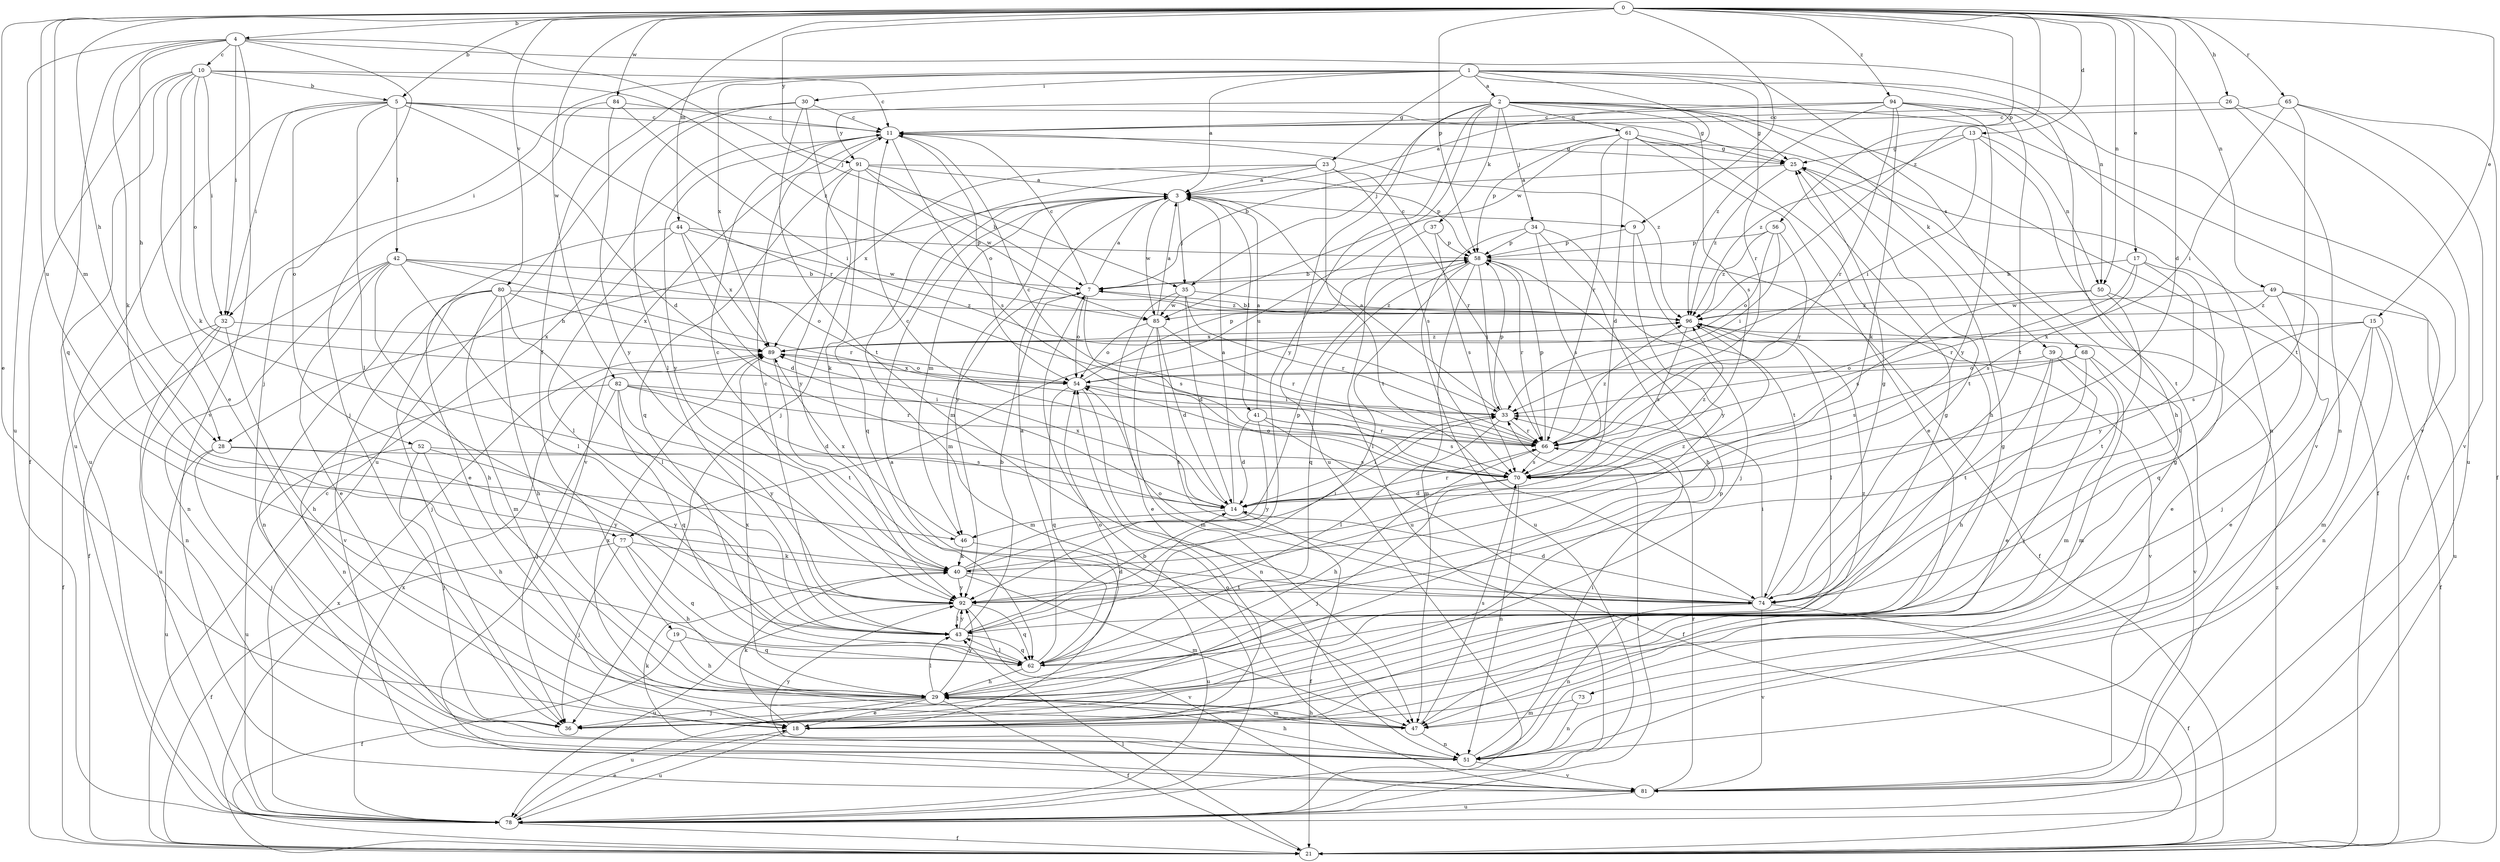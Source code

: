 strict digraph  {
0;
1;
2;
3;
4;
5;
7;
9;
10;
11;
13;
14;
15;
17;
18;
19;
21;
23;
25;
26;
28;
29;
30;
32;
33;
34;
35;
36;
37;
39;
40;
41;
42;
43;
44;
46;
47;
49;
50;
51;
52;
54;
56;
58;
61;
62;
65;
66;
68;
70;
73;
74;
77;
78;
80;
81;
82;
84;
85;
89;
91;
92;
94;
96;
0 -> 4  [label=b];
0 -> 5  [label=b];
0 -> 9  [label=c];
0 -> 13  [label=d];
0 -> 14  [label=d];
0 -> 15  [label=e];
0 -> 17  [label=e];
0 -> 18  [label=e];
0 -> 26  [label=h];
0 -> 28  [label=h];
0 -> 44  [label=m];
0 -> 46  [label=m];
0 -> 49  [label=n];
0 -> 50  [label=n];
0 -> 56  [label=p];
0 -> 58  [label=p];
0 -> 65  [label=r];
0 -> 77  [label=u];
0 -> 80  [label=v];
0 -> 82  [label=w];
0 -> 84  [label=w];
0 -> 91  [label=y];
0 -> 94  [label=z];
0 -> 96  [label=z];
1 -> 2  [label=a];
1 -> 3  [label=a];
1 -> 19  [label=f];
1 -> 23  [label=g];
1 -> 30  [label=i];
1 -> 32  [label=i];
1 -> 66  [label=r];
1 -> 68  [label=s];
1 -> 73  [label=t];
1 -> 81  [label=v];
1 -> 85  [label=w];
1 -> 89  [label=x];
2 -> 21  [label=f];
2 -> 25  [label=g];
2 -> 34  [label=j];
2 -> 35  [label=j];
2 -> 37  [label=k];
2 -> 39  [label=k];
2 -> 61  [label=q];
2 -> 70  [label=s];
2 -> 77  [label=u];
2 -> 78  [label=u];
2 -> 81  [label=v];
2 -> 91  [label=y];
2 -> 92  [label=y];
3 -> 9  [label=c];
3 -> 28  [label=h];
3 -> 35  [label=j];
3 -> 41  [label=l];
3 -> 46  [label=m];
3 -> 62  [label=q];
3 -> 85  [label=w];
3 -> 92  [label=y];
4 -> 10  [label=c];
4 -> 28  [label=h];
4 -> 32  [label=i];
4 -> 35  [label=j];
4 -> 36  [label=j];
4 -> 40  [label=k];
4 -> 50  [label=n];
4 -> 62  [label=q];
4 -> 78  [label=u];
4 -> 81  [label=v];
5 -> 11  [label=c];
5 -> 14  [label=d];
5 -> 25  [label=g];
5 -> 32  [label=i];
5 -> 42  [label=l];
5 -> 43  [label=l];
5 -> 52  [label=o];
5 -> 66  [label=r];
5 -> 78  [label=u];
7 -> 3  [label=a];
7 -> 11  [label=c];
7 -> 46  [label=m];
7 -> 54  [label=o];
7 -> 70  [label=s];
7 -> 96  [label=z];
9 -> 58  [label=p];
9 -> 74  [label=t];
9 -> 92  [label=y];
10 -> 5  [label=b];
10 -> 11  [label=c];
10 -> 18  [label=e];
10 -> 21  [label=f];
10 -> 32  [label=i];
10 -> 40  [label=k];
10 -> 54  [label=o];
10 -> 78  [label=u];
10 -> 96  [label=z];
11 -> 25  [label=g];
11 -> 54  [label=o];
11 -> 70  [label=s];
11 -> 81  [label=v];
11 -> 92  [label=y];
11 -> 96  [label=z];
13 -> 25  [label=g];
13 -> 29  [label=h];
13 -> 33  [label=i];
13 -> 50  [label=n];
13 -> 96  [label=z];
14 -> 3  [label=a];
14 -> 11  [label=c];
14 -> 21  [label=f];
14 -> 33  [label=i];
14 -> 46  [label=m];
14 -> 66  [label=r];
14 -> 89  [label=x];
15 -> 18  [label=e];
15 -> 21  [label=f];
15 -> 47  [label=m];
15 -> 51  [label=n];
15 -> 70  [label=s];
15 -> 89  [label=x];
17 -> 7  [label=b];
17 -> 66  [label=r];
17 -> 70  [label=s];
17 -> 74  [label=t];
17 -> 92  [label=y];
18 -> 3  [label=a];
18 -> 40  [label=k];
18 -> 78  [label=u];
19 -> 21  [label=f];
19 -> 29  [label=h];
19 -> 62  [label=q];
21 -> 11  [label=c];
21 -> 43  [label=l];
21 -> 89  [label=x];
21 -> 96  [label=z];
23 -> 3  [label=a];
23 -> 47  [label=m];
23 -> 66  [label=r];
23 -> 70  [label=s];
23 -> 74  [label=t];
23 -> 89  [label=x];
25 -> 3  [label=a];
25 -> 74  [label=t];
25 -> 96  [label=z];
26 -> 11  [label=c];
26 -> 51  [label=n];
26 -> 78  [label=u];
28 -> 36  [label=j];
28 -> 70  [label=s];
28 -> 78  [label=u];
28 -> 92  [label=y];
29 -> 18  [label=e];
29 -> 21  [label=f];
29 -> 36  [label=j];
29 -> 43  [label=l];
29 -> 47  [label=m];
29 -> 78  [label=u];
29 -> 89  [label=x];
29 -> 92  [label=y];
30 -> 11  [label=c];
30 -> 36  [label=j];
30 -> 43  [label=l];
30 -> 74  [label=t];
30 -> 78  [label=u];
32 -> 21  [label=f];
32 -> 29  [label=h];
32 -> 51  [label=n];
32 -> 78  [label=u];
32 -> 89  [label=x];
33 -> 3  [label=a];
33 -> 43  [label=l];
33 -> 58  [label=p];
33 -> 66  [label=r];
34 -> 29  [label=h];
34 -> 36  [label=j];
34 -> 58  [label=p];
34 -> 70  [label=s];
34 -> 78  [label=u];
35 -> 14  [label=d];
35 -> 18  [label=e];
35 -> 66  [label=r];
35 -> 85  [label=w];
35 -> 96  [label=z];
36 -> 25  [label=g];
36 -> 58  [label=p];
37 -> 58  [label=p];
37 -> 70  [label=s];
37 -> 78  [label=u];
39 -> 18  [label=e];
39 -> 36  [label=j];
39 -> 47  [label=m];
39 -> 54  [label=o];
39 -> 74  [label=t];
40 -> 11  [label=c];
40 -> 33  [label=i];
40 -> 47  [label=m];
40 -> 58  [label=p];
40 -> 74  [label=t];
40 -> 92  [label=y];
40 -> 96  [label=z];
41 -> 3  [label=a];
41 -> 14  [label=d];
41 -> 21  [label=f];
41 -> 66  [label=r];
41 -> 70  [label=s];
41 -> 92  [label=y];
42 -> 7  [label=b];
42 -> 18  [label=e];
42 -> 21  [label=f];
42 -> 29  [label=h];
42 -> 43  [label=l];
42 -> 51  [label=n];
42 -> 54  [label=o];
42 -> 66  [label=r];
43 -> 7  [label=b];
43 -> 11  [label=c];
43 -> 14  [label=d];
43 -> 62  [label=q];
43 -> 92  [label=y];
44 -> 14  [label=d];
44 -> 18  [label=e];
44 -> 43  [label=l];
44 -> 58  [label=p];
44 -> 85  [label=w];
44 -> 89  [label=x];
46 -> 40  [label=k];
46 -> 78  [label=u];
46 -> 89  [label=x];
47 -> 29  [label=h];
47 -> 51  [label=n];
47 -> 70  [label=s];
47 -> 89  [label=x];
49 -> 18  [label=e];
49 -> 36  [label=j];
49 -> 78  [label=u];
49 -> 85  [label=w];
49 -> 96  [label=z];
50 -> 62  [label=q];
50 -> 70  [label=s];
50 -> 74  [label=t];
50 -> 96  [label=z];
51 -> 25  [label=g];
51 -> 29  [label=h];
51 -> 33  [label=i];
51 -> 40  [label=k];
51 -> 81  [label=v];
51 -> 92  [label=y];
52 -> 29  [label=h];
52 -> 36  [label=j];
52 -> 70  [label=s];
52 -> 78  [label=u];
52 -> 92  [label=y];
54 -> 33  [label=i];
54 -> 51  [label=n];
54 -> 58  [label=p];
54 -> 62  [label=q];
54 -> 89  [label=x];
56 -> 33  [label=i];
56 -> 54  [label=o];
56 -> 58  [label=p];
56 -> 66  [label=r];
56 -> 96  [label=z];
58 -> 7  [label=b];
58 -> 21  [label=f];
58 -> 33  [label=i];
58 -> 43  [label=l];
58 -> 47  [label=m];
58 -> 62  [label=q];
58 -> 66  [label=r];
61 -> 7  [label=b];
61 -> 14  [label=d];
61 -> 18  [label=e];
61 -> 21  [label=f];
61 -> 25  [label=g];
61 -> 29  [label=h];
61 -> 58  [label=p];
61 -> 66  [label=r];
62 -> 3  [label=a];
62 -> 25  [label=g];
62 -> 29  [label=h];
62 -> 43  [label=l];
62 -> 54  [label=o];
62 -> 96  [label=z];
65 -> 11  [label=c];
65 -> 21  [label=f];
65 -> 33  [label=i];
65 -> 74  [label=t];
65 -> 81  [label=v];
66 -> 11  [label=c];
66 -> 29  [label=h];
66 -> 58  [label=p];
66 -> 70  [label=s];
66 -> 96  [label=z];
68 -> 29  [label=h];
68 -> 47  [label=m];
68 -> 54  [label=o];
68 -> 70  [label=s];
68 -> 81  [label=v];
70 -> 14  [label=d];
70 -> 36  [label=j];
70 -> 51  [label=n];
70 -> 54  [label=o];
70 -> 96  [label=z];
73 -> 47  [label=m];
73 -> 51  [label=n];
74 -> 14  [label=d];
74 -> 21  [label=f];
74 -> 25  [label=g];
74 -> 33  [label=i];
74 -> 51  [label=n];
74 -> 54  [label=o];
74 -> 81  [label=v];
77 -> 21  [label=f];
77 -> 29  [label=h];
77 -> 36  [label=j];
77 -> 40  [label=k];
77 -> 62  [label=q];
78 -> 7  [label=b];
78 -> 18  [label=e];
78 -> 21  [label=f];
78 -> 33  [label=i];
78 -> 89  [label=x];
80 -> 29  [label=h];
80 -> 36  [label=j];
80 -> 43  [label=l];
80 -> 47  [label=m];
80 -> 51  [label=n];
80 -> 81  [label=v];
80 -> 89  [label=x];
80 -> 96  [label=z];
81 -> 54  [label=o];
81 -> 66  [label=r];
81 -> 78  [label=u];
82 -> 14  [label=d];
82 -> 33  [label=i];
82 -> 36  [label=j];
82 -> 51  [label=n];
82 -> 62  [label=q];
82 -> 66  [label=r];
82 -> 92  [label=y];
84 -> 11  [label=c];
84 -> 33  [label=i];
84 -> 36  [label=j];
84 -> 92  [label=y];
85 -> 3  [label=a];
85 -> 14  [label=d];
85 -> 47  [label=m];
85 -> 54  [label=o];
85 -> 66  [label=r];
85 -> 74  [label=t];
89 -> 54  [label=o];
89 -> 74  [label=t];
89 -> 96  [label=z];
91 -> 3  [label=a];
91 -> 7  [label=b];
91 -> 40  [label=k];
91 -> 58  [label=p];
91 -> 62  [label=q];
91 -> 85  [label=w];
91 -> 92  [label=y];
92 -> 43  [label=l];
92 -> 62  [label=q];
92 -> 78  [label=u];
92 -> 81  [label=v];
94 -> 3  [label=a];
94 -> 11  [label=c];
94 -> 40  [label=k];
94 -> 51  [label=n];
94 -> 66  [label=r];
94 -> 74  [label=t];
94 -> 92  [label=y];
94 -> 96  [label=z];
96 -> 7  [label=b];
96 -> 43  [label=l];
96 -> 70  [label=s];
96 -> 81  [label=v];
96 -> 89  [label=x];
}
